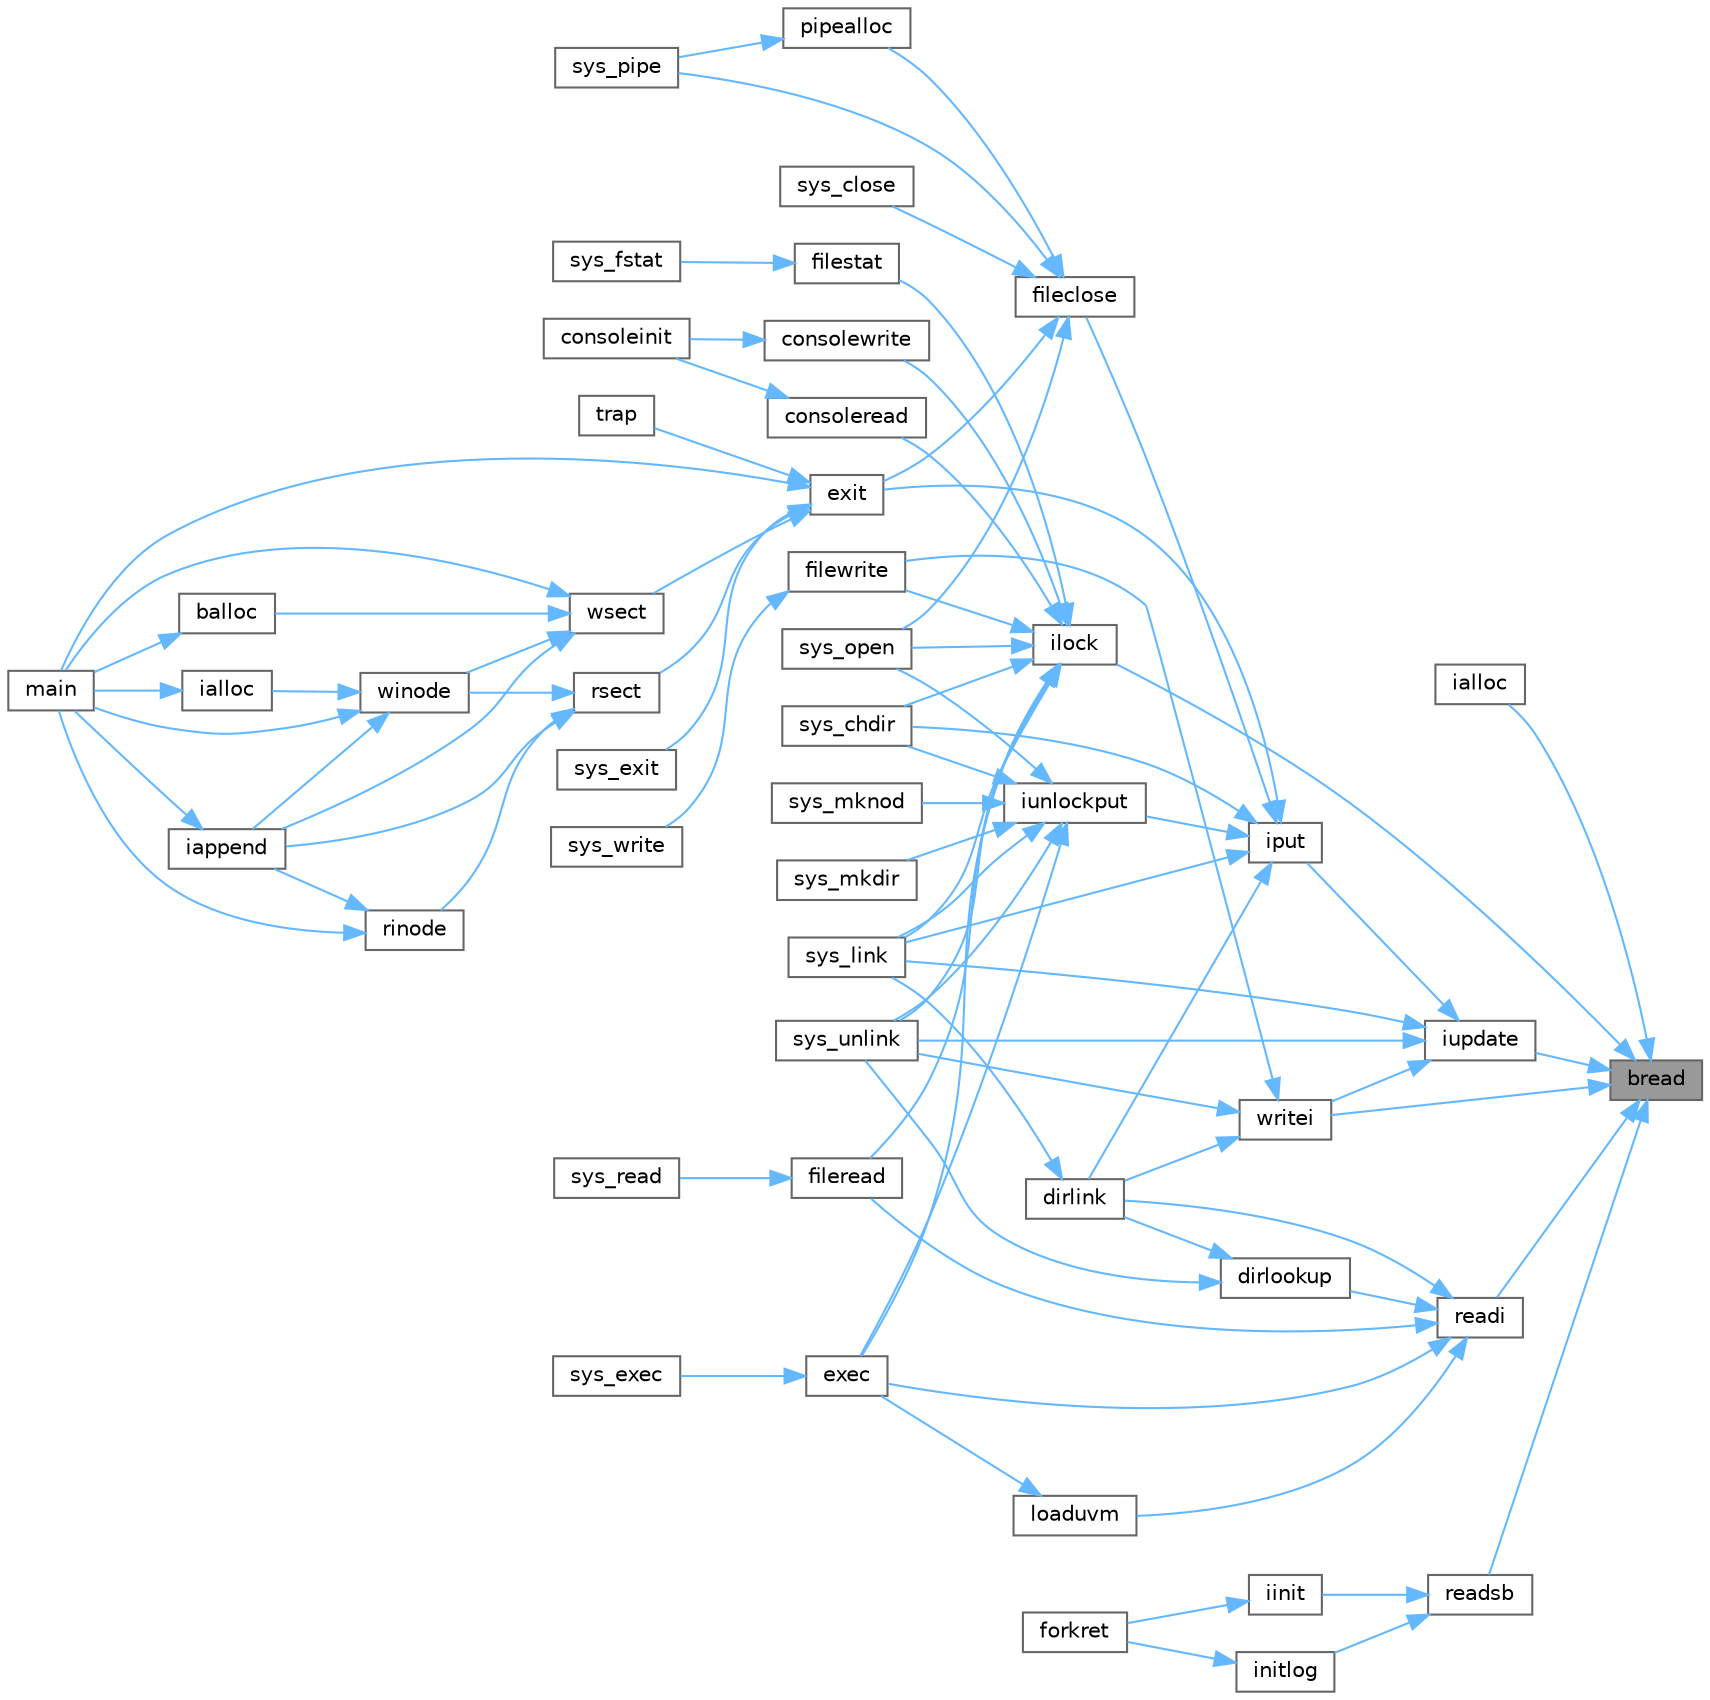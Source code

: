 digraph "bread"
{
 // LATEX_PDF_SIZE
  bgcolor="transparent";
  edge [fontname=Helvetica,fontsize=10,labelfontname=Helvetica,labelfontsize=10];
  node [fontname=Helvetica,fontsize=10,shape=box,height=0.2,width=0.4];
  rankdir="RL";
  Node1 [id="Node000001",label="bread",height=0.2,width=0.4,color="gray40", fillcolor="grey60", style="filled", fontcolor="black",tooltip=" "];
  Node1 -> Node2 [id="edge1_Node000001_Node000002",dir="back",color="steelblue1",style="solid",tooltip=" "];
  Node2 [id="Node000002",label="ialloc",height=0.2,width=0.4,color="grey40", fillcolor="white", style="filled",URL="$d2/d5a/fs_8c.html#af95049367381647bc9487af49724b869",tooltip=" "];
  Node1 -> Node3 [id="edge2_Node000001_Node000003",dir="back",color="steelblue1",style="solid",tooltip=" "];
  Node3 [id="Node000003",label="ilock",height=0.2,width=0.4,color="grey40", fillcolor="white", style="filled",URL="$d2/d5a/fs_8c.html#aed28187406d84a3aa71f10c6235a03ec",tooltip=" "];
  Node3 -> Node4 [id="edge3_Node000003_Node000004",dir="back",color="steelblue1",style="solid",tooltip=" "];
  Node4 [id="Node000004",label="consoleread",height=0.2,width=0.4,color="grey40", fillcolor="white", style="filled",URL="$d0/d56/console_8c.html#a28ac85a90987662e306ca8efbfe16074",tooltip=" "];
  Node4 -> Node5 [id="edge4_Node000004_Node000005",dir="back",color="steelblue1",style="solid",tooltip=" "];
  Node5 [id="Node000005",label="consoleinit",height=0.2,width=0.4,color="grey40", fillcolor="white", style="filled",URL="$d0/d56/console_8c.html#ab508ff0f4db26fe35cd25fa648f9ee75",tooltip=" "];
  Node3 -> Node6 [id="edge5_Node000003_Node000006",dir="back",color="steelblue1",style="solid",tooltip=" "];
  Node6 [id="Node000006",label="consolewrite",height=0.2,width=0.4,color="grey40", fillcolor="white", style="filled",URL="$d0/d56/console_8c.html#a6af7eb39268127d389792cec37785666",tooltip=" "];
  Node6 -> Node5 [id="edge6_Node000006_Node000005",dir="back",color="steelblue1",style="solid",tooltip=" "];
  Node3 -> Node7 [id="edge7_Node000003_Node000007",dir="back",color="steelblue1",style="solid",tooltip=" "];
  Node7 [id="Node000007",label="exec",height=0.2,width=0.4,color="grey40", fillcolor="white", style="filled",URL="$df/dc9/exec_8c.html#ace32454ed0d37834dcb1cb4f8b727e6e",tooltip=" "];
  Node7 -> Node8 [id="edge8_Node000007_Node000008",dir="back",color="steelblue1",style="solid",tooltip=" "];
  Node8 [id="Node000008",label="sys_exec",height=0.2,width=0.4,color="grey40", fillcolor="white", style="filled",URL="$d1/d14/sysfile_8c.html#aeaa813ddeb6a5fac3c45714c7351c526",tooltip=" "];
  Node3 -> Node9 [id="edge9_Node000003_Node000009",dir="back",color="steelblue1",style="solid",tooltip=" "];
  Node9 [id="Node000009",label="fileread",height=0.2,width=0.4,color="grey40", fillcolor="white", style="filled",URL="$d6/d13/file_8c.html#a1dc8c87c7e48bdaaf98e9c7047928f29",tooltip=" "];
  Node9 -> Node10 [id="edge10_Node000009_Node000010",dir="back",color="steelblue1",style="solid",tooltip=" "];
  Node10 [id="Node000010",label="sys_read",height=0.2,width=0.4,color="grey40", fillcolor="white", style="filled",URL="$d1/d14/sysfile_8c.html#a54bf714d9e898cbdcbc061b280bbfae0",tooltip=" "];
  Node3 -> Node11 [id="edge11_Node000003_Node000011",dir="back",color="steelblue1",style="solid",tooltip=" "];
  Node11 [id="Node000011",label="filestat",height=0.2,width=0.4,color="grey40", fillcolor="white", style="filled",URL="$d6/d13/file_8c.html#afff8e849fa54dea2a5a27dbb97474607",tooltip=" "];
  Node11 -> Node12 [id="edge12_Node000011_Node000012",dir="back",color="steelblue1",style="solid",tooltip=" "];
  Node12 [id="Node000012",label="sys_fstat",height=0.2,width=0.4,color="grey40", fillcolor="white", style="filled",URL="$d1/d14/sysfile_8c.html#ac243c8f20f5fb2e3e257b5007af2c204",tooltip=" "];
  Node3 -> Node13 [id="edge13_Node000003_Node000013",dir="back",color="steelblue1",style="solid",tooltip=" "];
  Node13 [id="Node000013",label="filewrite",height=0.2,width=0.4,color="grey40", fillcolor="white", style="filled",URL="$d6/d13/file_8c.html#ab8de757a0a9f58dcc6511ea5e46ebb88",tooltip=" "];
  Node13 -> Node14 [id="edge14_Node000013_Node000014",dir="back",color="steelblue1",style="solid",tooltip=" "];
  Node14 [id="Node000014",label="sys_write",height=0.2,width=0.4,color="grey40", fillcolor="white", style="filled",URL="$d1/d14/sysfile_8c.html#a687d939a9e4792af15db96f2c2f34378",tooltip=" "];
  Node3 -> Node15 [id="edge15_Node000003_Node000015",dir="back",color="steelblue1",style="solid",tooltip=" "];
  Node15 [id="Node000015",label="sys_chdir",height=0.2,width=0.4,color="grey40", fillcolor="white", style="filled",URL="$d1/d14/sysfile_8c.html#ad1c5f8693cb35b9605fee09eebdda640",tooltip=" "];
  Node3 -> Node16 [id="edge16_Node000003_Node000016",dir="back",color="steelblue1",style="solid",tooltip=" "];
  Node16 [id="Node000016",label="sys_link",height=0.2,width=0.4,color="grey40", fillcolor="white", style="filled",URL="$d1/d14/sysfile_8c.html#a759600870314007ac558871239122fb7",tooltip=" "];
  Node3 -> Node17 [id="edge17_Node000003_Node000017",dir="back",color="steelblue1",style="solid",tooltip=" "];
  Node17 [id="Node000017",label="sys_open",height=0.2,width=0.4,color="grey40", fillcolor="white", style="filled",URL="$d1/d14/sysfile_8c.html#a74e45efc661ca17c068bc283b3842e6d",tooltip=" "];
  Node3 -> Node18 [id="edge18_Node000003_Node000018",dir="back",color="steelblue1",style="solid",tooltip=" "];
  Node18 [id="Node000018",label="sys_unlink",height=0.2,width=0.4,color="grey40", fillcolor="white", style="filled",URL="$d1/d14/sysfile_8c.html#ae1e58ee11d41f643929520d8c1640da7",tooltip=" "];
  Node1 -> Node19 [id="edge19_Node000001_Node000019",dir="back",color="steelblue1",style="solid",tooltip=" "];
  Node19 [id="Node000019",label="iupdate",height=0.2,width=0.4,color="grey40", fillcolor="white", style="filled",URL="$d2/d5a/fs_8c.html#a7220afa8e5f4bea540eb95879ea7df6e",tooltip=" "];
  Node19 -> Node20 [id="edge20_Node000019_Node000020",dir="back",color="steelblue1",style="solid",tooltip=" "];
  Node20 [id="Node000020",label="iput",height=0.2,width=0.4,color="grey40", fillcolor="white", style="filled",URL="$d2/d5a/fs_8c.html#ab3c447f135c68e4c3c1f8d5866f6e77b",tooltip=" "];
  Node20 -> Node21 [id="edge21_Node000020_Node000021",dir="back",color="steelblue1",style="solid",tooltip=" "];
  Node21 [id="Node000021",label="dirlink",height=0.2,width=0.4,color="grey40", fillcolor="white", style="filled",URL="$d2/d5a/fs_8c.html#a69a135a0e8a06d9f306d77ebc0c1f7a0",tooltip=" "];
  Node21 -> Node16 [id="edge22_Node000021_Node000016",dir="back",color="steelblue1",style="solid",tooltip=" "];
  Node20 -> Node22 [id="edge23_Node000020_Node000022",dir="back",color="steelblue1",style="solid",tooltip=" "];
  Node22 [id="Node000022",label="exit",height=0.2,width=0.4,color="grey40", fillcolor="white", style="filled",URL="$d3/dda/proc_8c.html#aaf98ef7cdde3a0dfb2e49919de3298b1",tooltip=" "];
  Node22 -> Node23 [id="edge24_Node000022_Node000023",dir="back",color="steelblue1",style="solid",tooltip=" "];
  Node23 [id="Node000023",label="main",height=0.2,width=0.4,color="grey40", fillcolor="white", style="filled",URL="$d7/d1f/mkfs_8c.html#a0ddf1224851353fc92bfbff6f499fa97",tooltip=" "];
  Node22 -> Node24 [id="edge25_Node000022_Node000024",dir="back",color="steelblue1",style="solid",tooltip=" "];
  Node24 [id="Node000024",label="rsect",height=0.2,width=0.4,color="grey40", fillcolor="white", style="filled",URL="$d7/d1f/mkfs_8c.html#a22ea835ad23cd716a962f30e4882ee80",tooltip=" "];
  Node24 -> Node25 [id="edge26_Node000024_Node000025",dir="back",color="steelblue1",style="solid",tooltip=" "];
  Node25 [id="Node000025",label="iappend",height=0.2,width=0.4,color="grey40", fillcolor="white", style="filled",URL="$d7/d1f/mkfs_8c.html#a268b61616f575ff072f5bb34c83e02e9",tooltip=" "];
  Node25 -> Node23 [id="edge27_Node000025_Node000023",dir="back",color="steelblue1",style="solid",tooltip=" "];
  Node24 -> Node26 [id="edge28_Node000024_Node000026",dir="back",color="steelblue1",style="solid",tooltip=" "];
  Node26 [id="Node000026",label="rinode",height=0.2,width=0.4,color="grey40", fillcolor="white", style="filled",URL="$d7/d1f/mkfs_8c.html#a3b6cb1258a963010211a8e5ddf99defe",tooltip=" "];
  Node26 -> Node25 [id="edge29_Node000026_Node000025",dir="back",color="steelblue1",style="solid",tooltip=" "];
  Node26 -> Node23 [id="edge30_Node000026_Node000023",dir="back",color="steelblue1",style="solid",tooltip=" "];
  Node24 -> Node27 [id="edge31_Node000024_Node000027",dir="back",color="steelblue1",style="solid",tooltip=" "];
  Node27 [id="Node000027",label="winode",height=0.2,width=0.4,color="grey40", fillcolor="white", style="filled",URL="$d7/d1f/mkfs_8c.html#a2540c48cea7dc865909cfb3f8450a887",tooltip=" "];
  Node27 -> Node28 [id="edge32_Node000027_Node000028",dir="back",color="steelblue1",style="solid",tooltip=" "];
  Node28 [id="Node000028",label="ialloc",height=0.2,width=0.4,color="grey40", fillcolor="white", style="filled",URL="$d7/d1f/mkfs_8c.html#a341af7faeda3d6fcb57a5a9fe3a0104a",tooltip=" "];
  Node28 -> Node23 [id="edge33_Node000028_Node000023",dir="back",color="steelblue1",style="solid",tooltip=" "];
  Node27 -> Node25 [id="edge34_Node000027_Node000025",dir="back",color="steelblue1",style="solid",tooltip=" "];
  Node27 -> Node23 [id="edge35_Node000027_Node000023",dir="back",color="steelblue1",style="solid",tooltip=" "];
  Node22 -> Node29 [id="edge36_Node000022_Node000029",dir="back",color="steelblue1",style="solid",tooltip=" "];
  Node29 [id="Node000029",label="sys_exit",height=0.2,width=0.4,color="grey40", fillcolor="white", style="filled",URL="$dd/d35/sysproc_8c.html#aee72faa31a0c32b410aba558ef1d59f2",tooltip=" "];
  Node22 -> Node30 [id="edge37_Node000022_Node000030",dir="back",color="steelblue1",style="solid",tooltip=" "];
  Node30 [id="Node000030",label="trap",height=0.2,width=0.4,color="grey40", fillcolor="white", style="filled",URL="$dc/d6f/trap_8c.html#a372d166e36c086c91e5f5d81e5fead3a",tooltip=" "];
  Node22 -> Node31 [id="edge38_Node000022_Node000031",dir="back",color="steelblue1",style="solid",tooltip=" "];
  Node31 [id="Node000031",label="wsect",height=0.2,width=0.4,color="grey40", fillcolor="white", style="filled",URL="$d7/d1f/mkfs_8c.html#ac62d827d836d1807e4d6f365f32348bb",tooltip=" "];
  Node31 -> Node32 [id="edge39_Node000031_Node000032",dir="back",color="steelblue1",style="solid",tooltip=" "];
  Node32 [id="Node000032",label="balloc",height=0.2,width=0.4,color="grey40", fillcolor="white", style="filled",URL="$d7/d1f/mkfs_8c.html#a327cdfc7a74165d8922ec6c8ba256906",tooltip=" "];
  Node32 -> Node23 [id="edge40_Node000032_Node000023",dir="back",color="steelblue1",style="solid",tooltip=" "];
  Node31 -> Node25 [id="edge41_Node000031_Node000025",dir="back",color="steelblue1",style="solid",tooltip=" "];
  Node31 -> Node23 [id="edge42_Node000031_Node000023",dir="back",color="steelblue1",style="solid",tooltip=" "];
  Node31 -> Node27 [id="edge43_Node000031_Node000027",dir="back",color="steelblue1",style="solid",tooltip=" "];
  Node20 -> Node33 [id="edge44_Node000020_Node000033",dir="back",color="steelblue1",style="solid",tooltip=" "];
  Node33 [id="Node000033",label="fileclose",height=0.2,width=0.4,color="grey40", fillcolor="white", style="filled",URL="$d6/d13/file_8c.html#ae557c81ab89c24219146144bb6adaa2c",tooltip=" "];
  Node33 -> Node22 [id="edge45_Node000033_Node000022",dir="back",color="steelblue1",style="solid",tooltip=" "];
  Node33 -> Node34 [id="edge46_Node000033_Node000034",dir="back",color="steelblue1",style="solid",tooltip=" "];
  Node34 [id="Node000034",label="pipealloc",height=0.2,width=0.4,color="grey40", fillcolor="white", style="filled",URL="$d1/d47/pipe_8c.html#a9d6f0c526148e6002b6776619c7563e6",tooltip=" "];
  Node34 -> Node35 [id="edge47_Node000034_Node000035",dir="back",color="steelblue1",style="solid",tooltip=" "];
  Node35 [id="Node000035",label="sys_pipe",height=0.2,width=0.4,color="grey40", fillcolor="white", style="filled",URL="$d1/d14/sysfile_8c.html#a9a70db941def46ec25939e6c2d30e399",tooltip=" "];
  Node33 -> Node36 [id="edge48_Node000033_Node000036",dir="back",color="steelblue1",style="solid",tooltip=" "];
  Node36 [id="Node000036",label="sys_close",height=0.2,width=0.4,color="grey40", fillcolor="white", style="filled",URL="$d1/d14/sysfile_8c.html#a32945488fd39bc405757177b37cd2250",tooltip=" "];
  Node33 -> Node17 [id="edge49_Node000033_Node000017",dir="back",color="steelblue1",style="solid",tooltip=" "];
  Node33 -> Node35 [id="edge50_Node000033_Node000035",dir="back",color="steelblue1",style="solid",tooltip=" "];
  Node20 -> Node37 [id="edge51_Node000020_Node000037",dir="back",color="steelblue1",style="solid",tooltip=" "];
  Node37 [id="Node000037",label="iunlockput",height=0.2,width=0.4,color="grey40", fillcolor="white", style="filled",URL="$d2/d5a/fs_8c.html#a207b3008bae35596c55ec7c4fc6875eb",tooltip=" "];
  Node37 -> Node7 [id="edge52_Node000037_Node000007",dir="back",color="steelblue1",style="solid",tooltip=" "];
  Node37 -> Node15 [id="edge53_Node000037_Node000015",dir="back",color="steelblue1",style="solid",tooltip=" "];
  Node37 -> Node16 [id="edge54_Node000037_Node000016",dir="back",color="steelblue1",style="solid",tooltip=" "];
  Node37 -> Node38 [id="edge55_Node000037_Node000038",dir="back",color="steelblue1",style="solid",tooltip=" "];
  Node38 [id="Node000038",label="sys_mkdir",height=0.2,width=0.4,color="grey40", fillcolor="white", style="filled",URL="$d1/d14/sysfile_8c.html#a057e5bce2de7a87ebfd2dc33967bca4a",tooltip=" "];
  Node37 -> Node39 [id="edge56_Node000037_Node000039",dir="back",color="steelblue1",style="solid",tooltip=" "];
  Node39 [id="Node000039",label="sys_mknod",height=0.2,width=0.4,color="grey40", fillcolor="white", style="filled",URL="$d1/d14/sysfile_8c.html#a25697aa3d828b5878d38170d724adb27",tooltip=" "];
  Node37 -> Node17 [id="edge57_Node000037_Node000017",dir="back",color="steelblue1",style="solid",tooltip=" "];
  Node37 -> Node18 [id="edge58_Node000037_Node000018",dir="back",color="steelblue1",style="solid",tooltip=" "];
  Node20 -> Node15 [id="edge59_Node000020_Node000015",dir="back",color="steelblue1",style="solid",tooltip=" "];
  Node20 -> Node16 [id="edge60_Node000020_Node000016",dir="back",color="steelblue1",style="solid",tooltip=" "];
  Node19 -> Node16 [id="edge61_Node000019_Node000016",dir="back",color="steelblue1",style="solid",tooltip=" "];
  Node19 -> Node18 [id="edge62_Node000019_Node000018",dir="back",color="steelblue1",style="solid",tooltip=" "];
  Node19 -> Node40 [id="edge63_Node000019_Node000040",dir="back",color="steelblue1",style="solid",tooltip=" "];
  Node40 [id="Node000040",label="writei",height=0.2,width=0.4,color="grey40", fillcolor="white", style="filled",URL="$d2/d5a/fs_8c.html#a15858f4d8a4cc1def3d84d03c312836b",tooltip=" "];
  Node40 -> Node21 [id="edge64_Node000040_Node000021",dir="back",color="steelblue1",style="solid",tooltip=" "];
  Node40 -> Node13 [id="edge65_Node000040_Node000013",dir="back",color="steelblue1",style="solid",tooltip=" "];
  Node40 -> Node18 [id="edge66_Node000040_Node000018",dir="back",color="steelblue1",style="solid",tooltip=" "];
  Node1 -> Node41 [id="edge67_Node000001_Node000041",dir="back",color="steelblue1",style="solid",tooltip=" "];
  Node41 [id="Node000041",label="readi",height=0.2,width=0.4,color="grey40", fillcolor="white", style="filled",URL="$d2/d5a/fs_8c.html#a3aba1fa9f6789d09356aec5b96d91fa8",tooltip=" "];
  Node41 -> Node21 [id="edge68_Node000041_Node000021",dir="back",color="steelblue1",style="solid",tooltip=" "];
  Node41 -> Node42 [id="edge69_Node000041_Node000042",dir="back",color="steelblue1",style="solid",tooltip=" "];
  Node42 [id="Node000042",label="dirlookup",height=0.2,width=0.4,color="grey40", fillcolor="white", style="filled",URL="$d2/d5a/fs_8c.html#a5341068f021beac8cf0032b97d231e6f",tooltip=" "];
  Node42 -> Node21 [id="edge70_Node000042_Node000021",dir="back",color="steelblue1",style="solid",tooltip=" "];
  Node42 -> Node18 [id="edge71_Node000042_Node000018",dir="back",color="steelblue1",style="solid",tooltip=" "];
  Node41 -> Node7 [id="edge72_Node000041_Node000007",dir="back",color="steelblue1",style="solid",tooltip=" "];
  Node41 -> Node9 [id="edge73_Node000041_Node000009",dir="back",color="steelblue1",style="solid",tooltip=" "];
  Node41 -> Node43 [id="edge74_Node000041_Node000043",dir="back",color="steelblue1",style="solid",tooltip=" "];
  Node43 [id="Node000043",label="loaduvm",height=0.2,width=0.4,color="grey40", fillcolor="white", style="filled",URL="$de/de9/vm_8c.html#a201acc8337a2893268b61ea5a1ee0d53",tooltip=" "];
  Node43 -> Node7 [id="edge75_Node000043_Node000007",dir="back",color="steelblue1",style="solid",tooltip=" "];
  Node1 -> Node44 [id="edge76_Node000001_Node000044",dir="back",color="steelblue1",style="solid",tooltip=" "];
  Node44 [id="Node000044",label="readsb",height=0.2,width=0.4,color="grey40", fillcolor="white", style="filled",URL="$d2/d5a/fs_8c.html#aff0080b2133027be2e525ca088b40e78",tooltip=" "];
  Node44 -> Node45 [id="edge77_Node000044_Node000045",dir="back",color="steelblue1",style="solid",tooltip=" "];
  Node45 [id="Node000045",label="iinit",height=0.2,width=0.4,color="grey40", fillcolor="white", style="filled",URL="$d2/d5a/fs_8c.html#a301761a27cf266e0bad483272fb31a3c",tooltip=" "];
  Node45 -> Node46 [id="edge78_Node000045_Node000046",dir="back",color="steelblue1",style="solid",tooltip=" "];
  Node46 [id="Node000046",label="forkret",height=0.2,width=0.4,color="grey40", fillcolor="white", style="filled",URL="$d3/dda/proc_8c.html#a11c5d62d28e8121e75235d361158156e",tooltip=" "];
  Node44 -> Node47 [id="edge79_Node000044_Node000047",dir="back",color="steelblue1",style="solid",tooltip=" "];
  Node47 [id="Node000047",label="initlog",height=0.2,width=0.4,color="grey40", fillcolor="white", style="filled",URL="$d7/df8/log_8c.html#ad5e79aaefb91f41b9ef6aeae7ecf4708",tooltip=" "];
  Node47 -> Node46 [id="edge80_Node000047_Node000046",dir="back",color="steelblue1",style="solid",tooltip=" "];
  Node1 -> Node40 [id="edge81_Node000001_Node000040",dir="back",color="steelblue1",style="solid",tooltip=" "];
}
